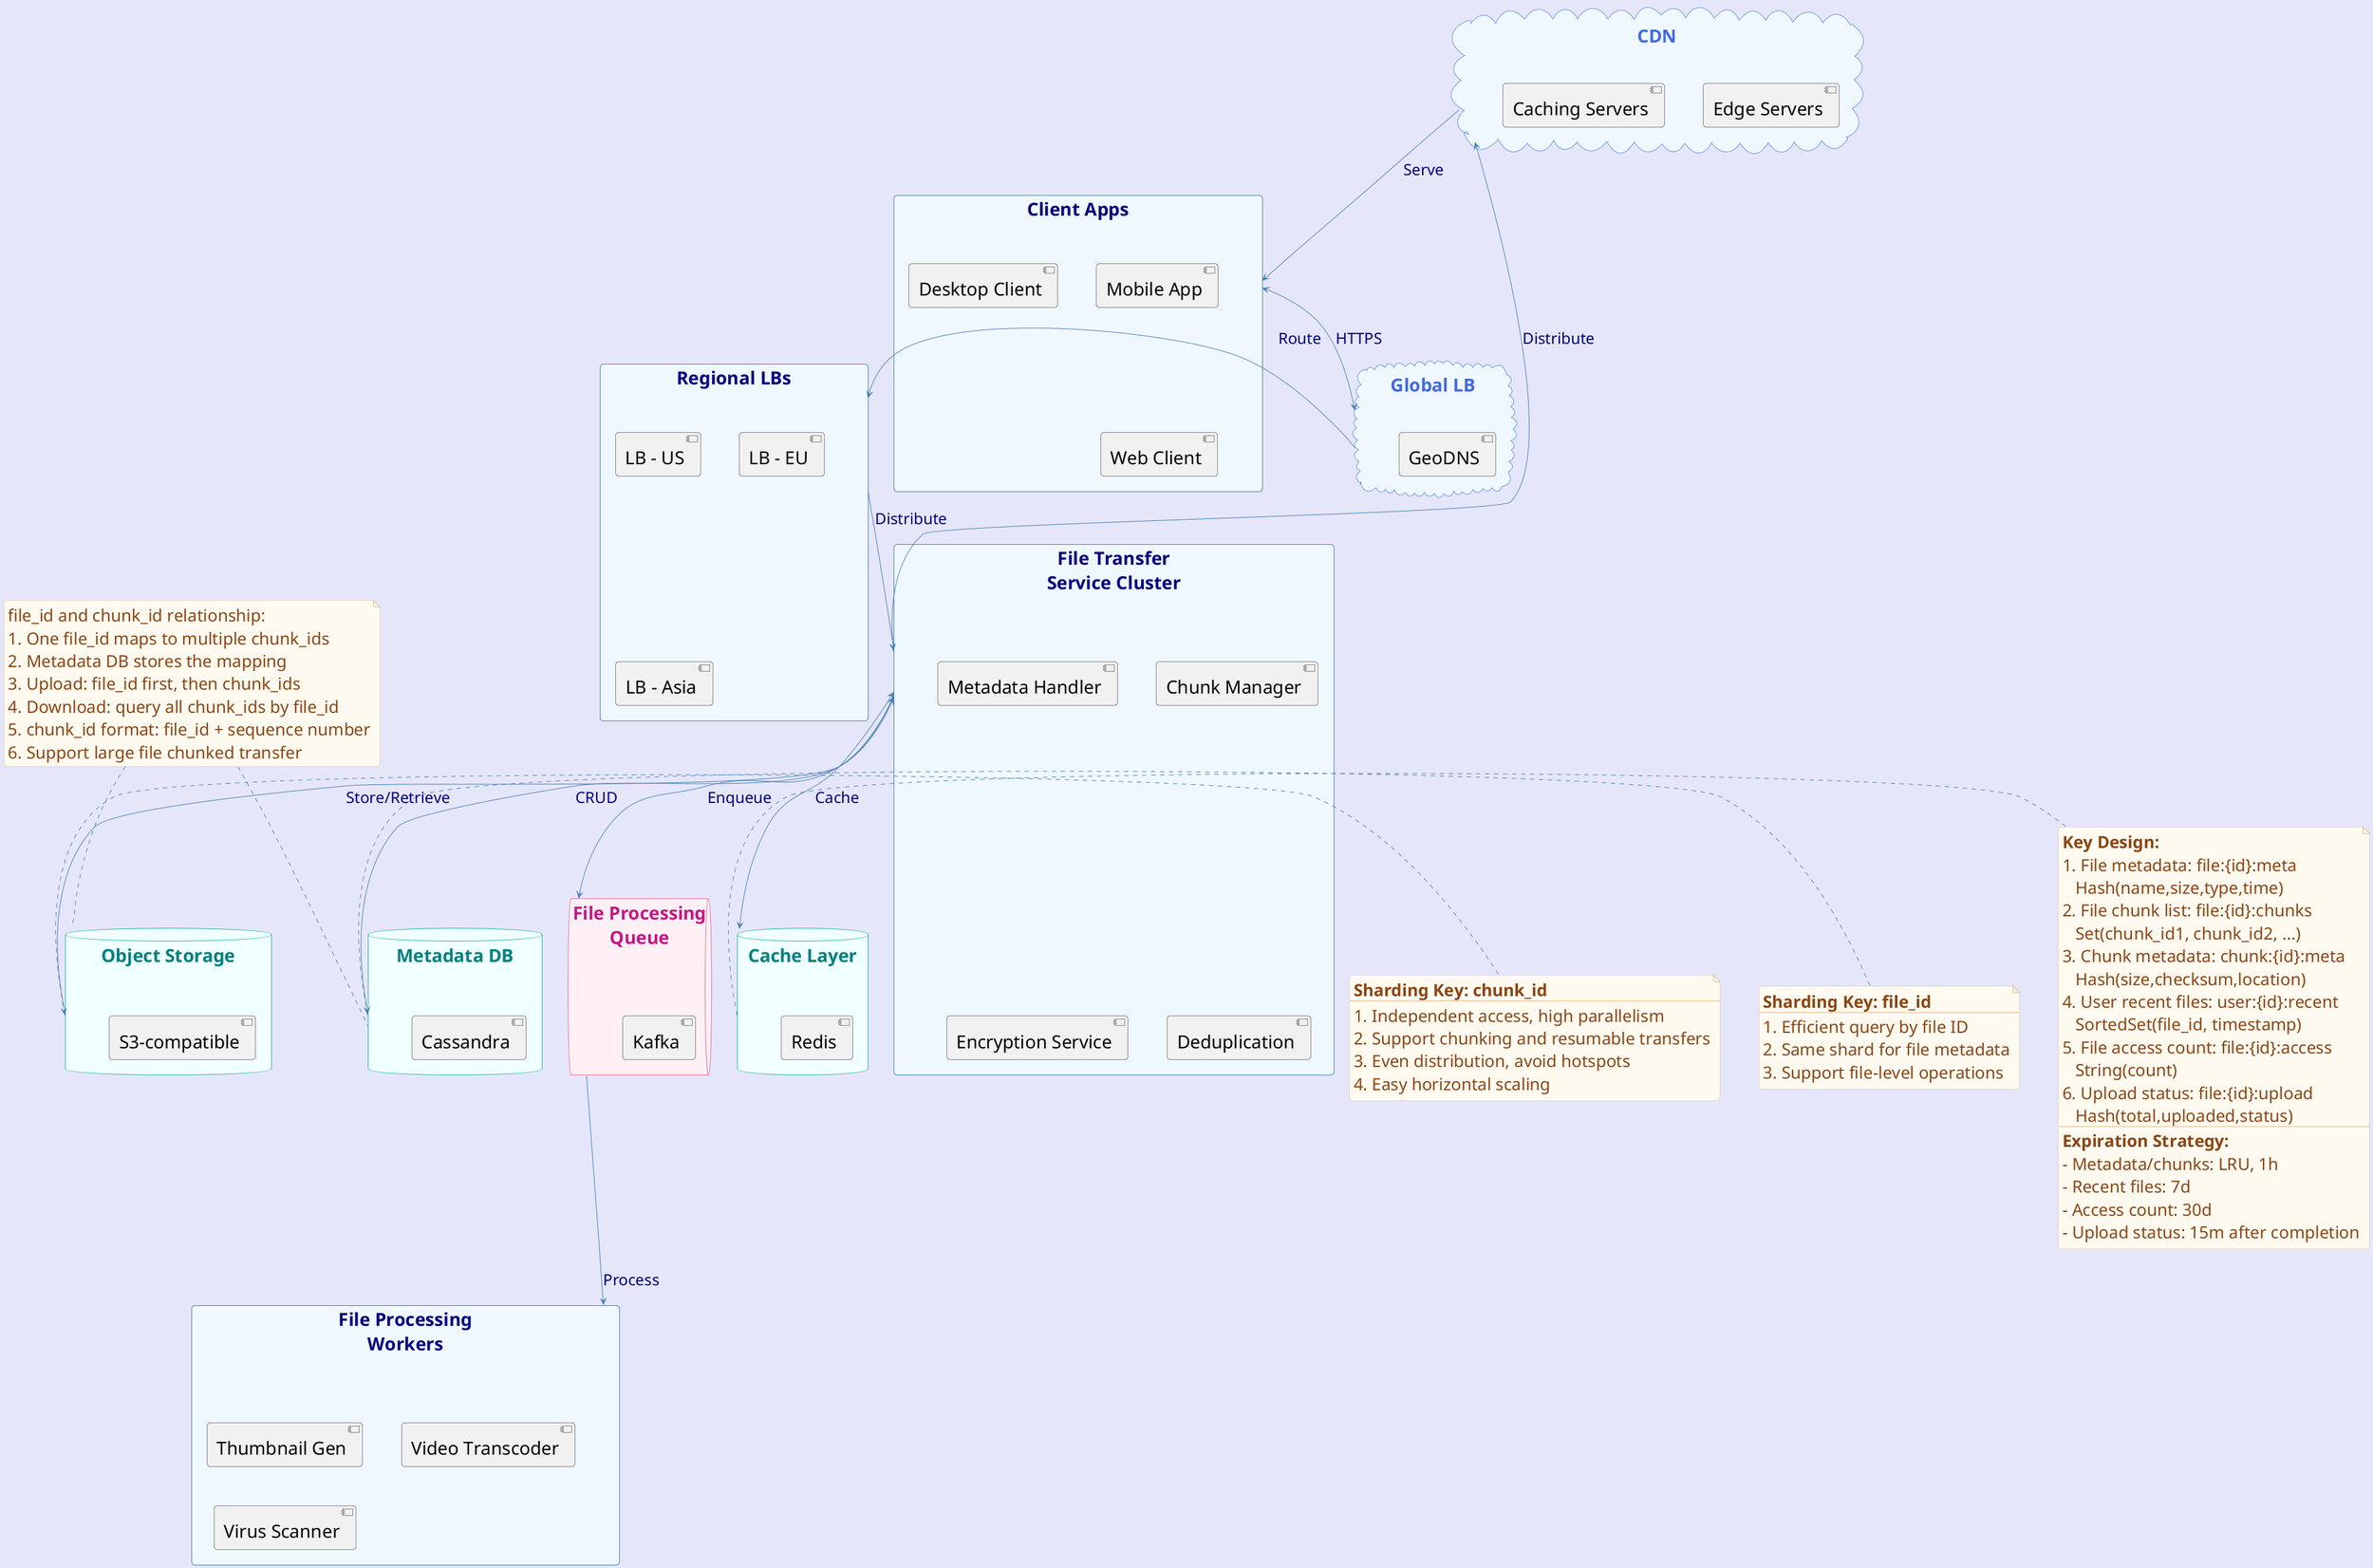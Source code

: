 @startuml Telegram_File_Transfer_And_Storage_Optimized

' Set theme and styling
skinparam backgroundColor #E6E6FA
skinparam handwritten false
skinparam monochrome false
skinparam packageStyle rectangle
skinparam defaultFontName Arial
skinparam defaultFontSize 28
skinparam ArrowFontSize 24
skinparam NoteFontSize 26
skinparam roundcorner 10
skinparam shadowing false
skinparam nodesep 60
skinparam ranksep 60

' Color scheme
skinparam rectangle {
    BackgroundColor #F0F8FF
    BorderColor #4682B4
    FontColor #000080
}
skinparam database {
    BackgroundColor #F0FFFF
    BorderColor #20B2AA
    FontColor #008080
}
skinparam cloud {
    BackgroundColor #F0F8FF
    BorderColor #6495ED
    FontColor #4169E1
}
skinparam queue {
    BackgroundColor #FFF0F5
    BorderColor #DB7093
    FontColor #C71585
}
skinparam note {
    BackgroundColor #FFFAF0
    BorderColor #DEB887
    FontColor #8B4513
}
skinparam arrow {
    Color #4682B4
    FontColor #000080
}

' Define components
rectangle "Client Apps" as CA {
    [Mobile App]
    [Desktop Client]
    [Web Client]
}

cloud "Global LB" as GLB {
    [GeoDNS]
}

rectangle "Regional LBs" as RLB {
    [LB - US]
    [LB - EU]
    [LB - Asia]
}

rectangle "File Transfer\nService Cluster" as FTSC {
    [Chunk Manager]
    [Metadata Handler]
    [Encryption Service]
    [Deduplication]
}

database "Metadata DB" as MDB {
    [Cassandra]
}

note right of MDB
    <b>Sharding Key: file_id</b>
    --
    1. Efficient query by file ID
    2. Same shard for file metadata
    3. Support file-level operations
end note

database "Object Storage" as OS {
    [S3-compatible]
}

note right of OS
    <b>Sharding Key: chunk_id</b>
    --
    1. Independent access, high parallelism
    2. Support chunking and resumable transfers
    3. Even distribution, avoid hotspots
    4. Easy horizontal scaling
end note

cloud "CDN" as CDN {
    [Edge Servers]
    [Caching Servers]
}

queue "File Processing\nQueue" as FPQ {
    [Kafka]
}

database "Cache Layer" as CL {
    [Redis]
}

note right of CL
    <b>Key Design:</b>
    1. File metadata: file:{id}:meta
       Hash(name,size,type,time)
    2. File chunk list: file:{id}:chunks
       Set(chunk_id1, chunk_id2, ...)
    3. Chunk metadata: chunk:{id}:meta
       Hash(size,checksum,location)
    4. User recent files: user:{id}:recent
       SortedSet(file_id, timestamp)
    5. File access count: file:{id}:access
       String(count)
    6. Upload status: file:{id}:upload
       Hash(total,uploaded,status)
    --
    <b>Expiration Strategy:</b>
    - Metadata/chunks: LRU, 1h
    - Recent files: 7d
    - Access count: 30d
    - Upload status: 15m after completion
end note

rectangle "File Processing\nWorkers" as FPW {
    [Thumbnail Gen]
    [Video Transcoder]
    [Virus Scanner]
}

' Define relationships
CA <--> GLB : HTTPS
GLB --> RLB : Route
RLB --> FTSC : Distribute
FTSC <--> MDB : CRUD
FTSC <--> OS : Store/Retrieve
FTSC --> CDN : Distribute
CDN --> CA : Serve
FTSC --> FPQ : Enqueue
FPQ --> FPW : Process
FTSC <--> CL : Cache

note "file_id and chunk_id relationship:\n1. One file_id maps to multiple chunk_ids\n2. Metadata DB stores the mapping\n3. Upload: file_id first, then chunk_ids\n4. Download: query all chunk_ids by file_id\n5. chunk_id format: file_id + sequence number\n6. Support large file chunked transfer" as Rel
Rel .. MDB
Rel .. OS

@enduml
